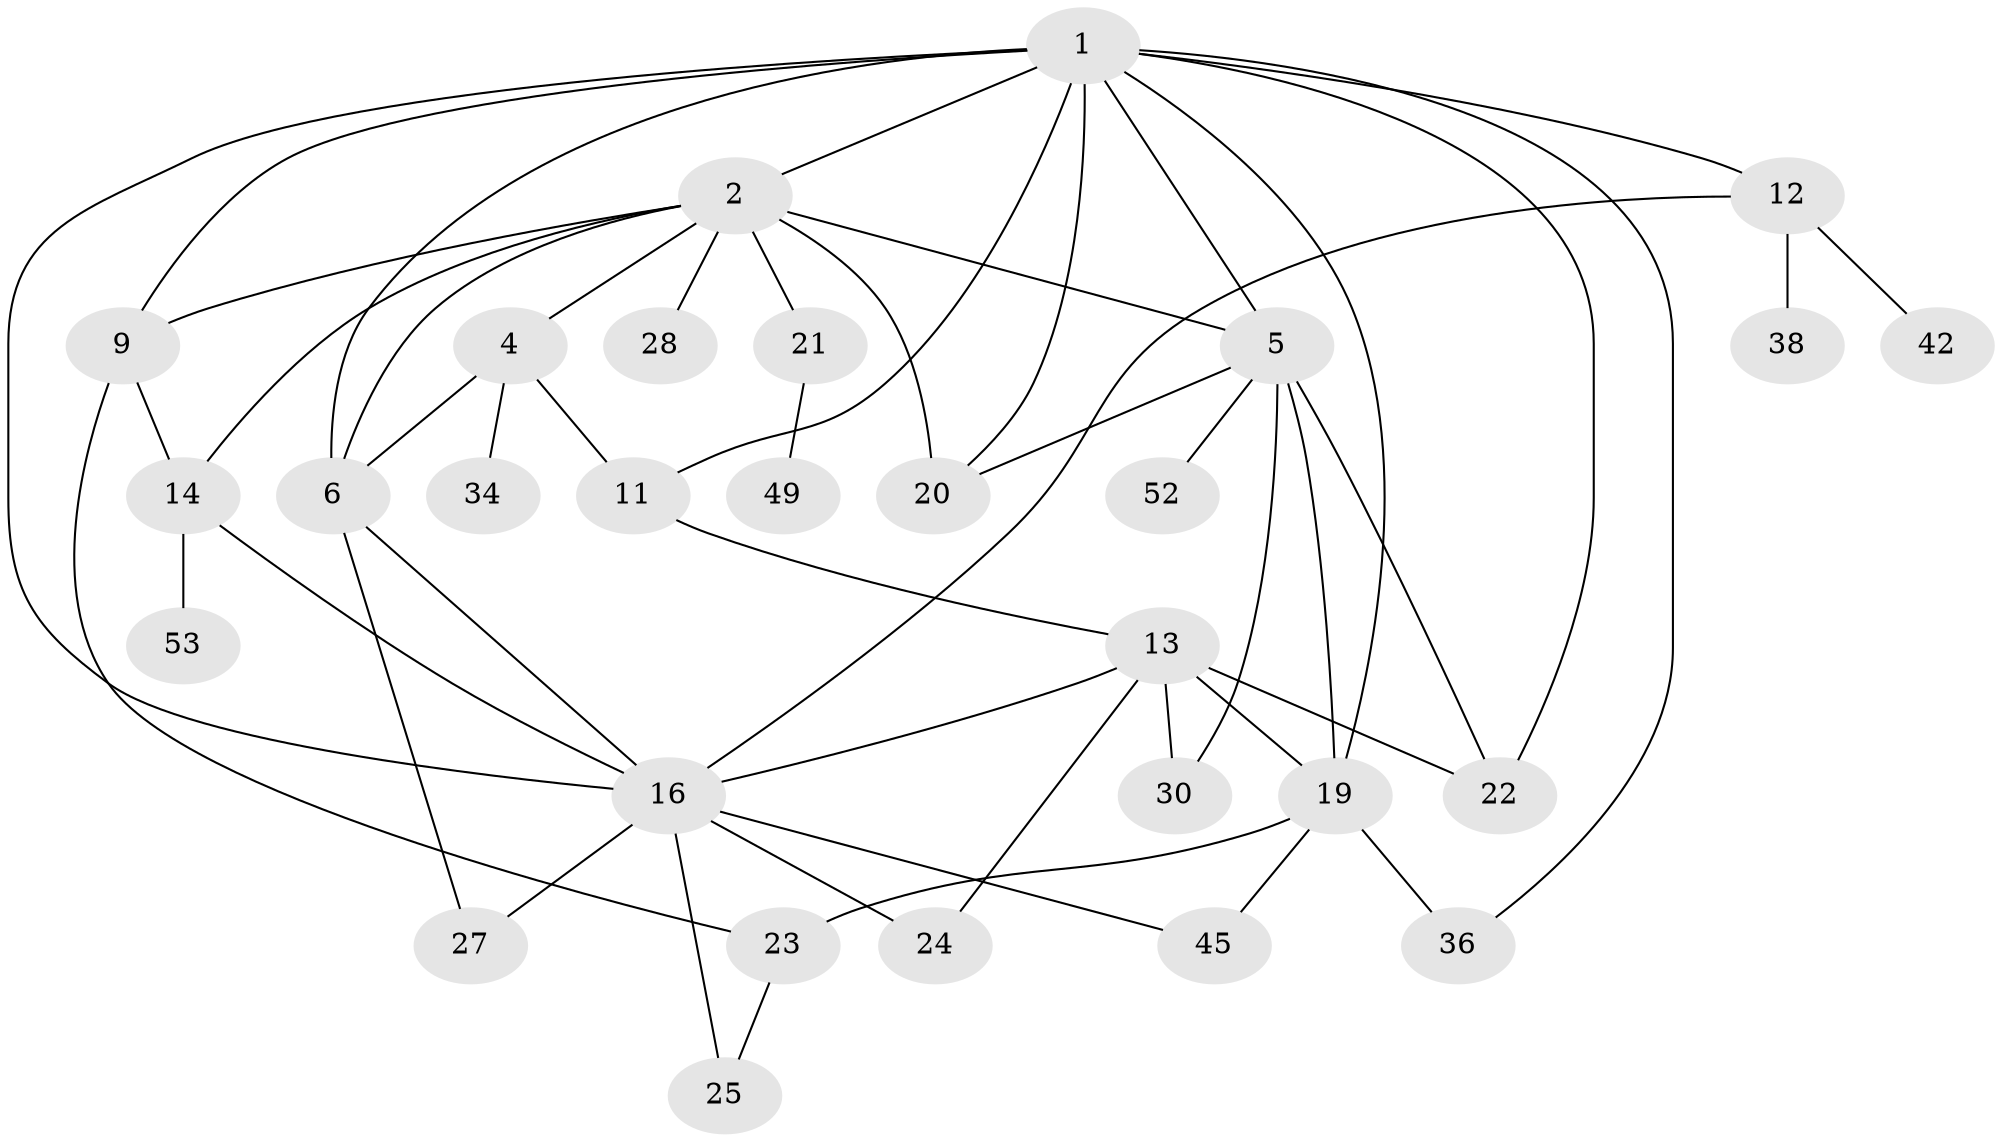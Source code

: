 // original degree distribution, {4: 0.1206896551724138, 5: 0.10344827586206896, 6: 0.034482758620689655, 3: 0.29310344827586204, 2: 0.29310344827586204, 1: 0.15517241379310345}
// Generated by graph-tools (version 1.1) at 2025/13/03/09/25 04:13:15]
// undirected, 29 vertices, 51 edges
graph export_dot {
graph [start="1"]
  node [color=gray90,style=filled];
  1 [super="+3+54"];
  2 [super="+8"];
  4 [super="+55"];
  5 [super="+17"];
  6 [super="+7"];
  9 [super="+15"];
  11;
  12 [super="+31"];
  13 [super="+44+40"];
  14 [super="+29"];
  16 [super="+18+37+32"];
  19 [super="+48"];
  20 [super="+41"];
  21;
  22 [super="+56"];
  23;
  24;
  25 [super="+39"];
  27;
  28 [super="+47"];
  30 [super="+46"];
  34;
  36;
  38;
  42;
  45;
  49;
  52;
  53;
  1 -- 2;
  1 -- 5;
  1 -- 36;
  1 -- 6;
  1 -- 11;
  1 -- 12;
  1 -- 16;
  1 -- 19;
  1 -- 20;
  1 -- 9;
  1 -- 22;
  2 -- 4;
  2 -- 9;
  2 -- 28;
  2 -- 20;
  2 -- 5;
  2 -- 6;
  2 -- 21 [weight=2];
  2 -- 14;
  4 -- 6;
  4 -- 34;
  4 -- 11;
  5 -- 20;
  5 -- 19;
  5 -- 52;
  5 -- 22;
  5 -- 30;
  6 -- 27;
  6 -- 16;
  9 -- 14;
  9 -- 23;
  11 -- 13;
  12 -- 42;
  12 -- 38;
  12 -- 16;
  13 -- 24;
  13 -- 30;
  13 -- 22 [weight=2];
  13 -- 16;
  13 -- 19;
  14 -- 53;
  14 -- 16;
  16 -- 25;
  16 -- 24;
  16 -- 45;
  16 -- 27;
  19 -- 45;
  19 -- 36;
  19 -- 23;
  21 -- 49;
  23 -- 25;
}
